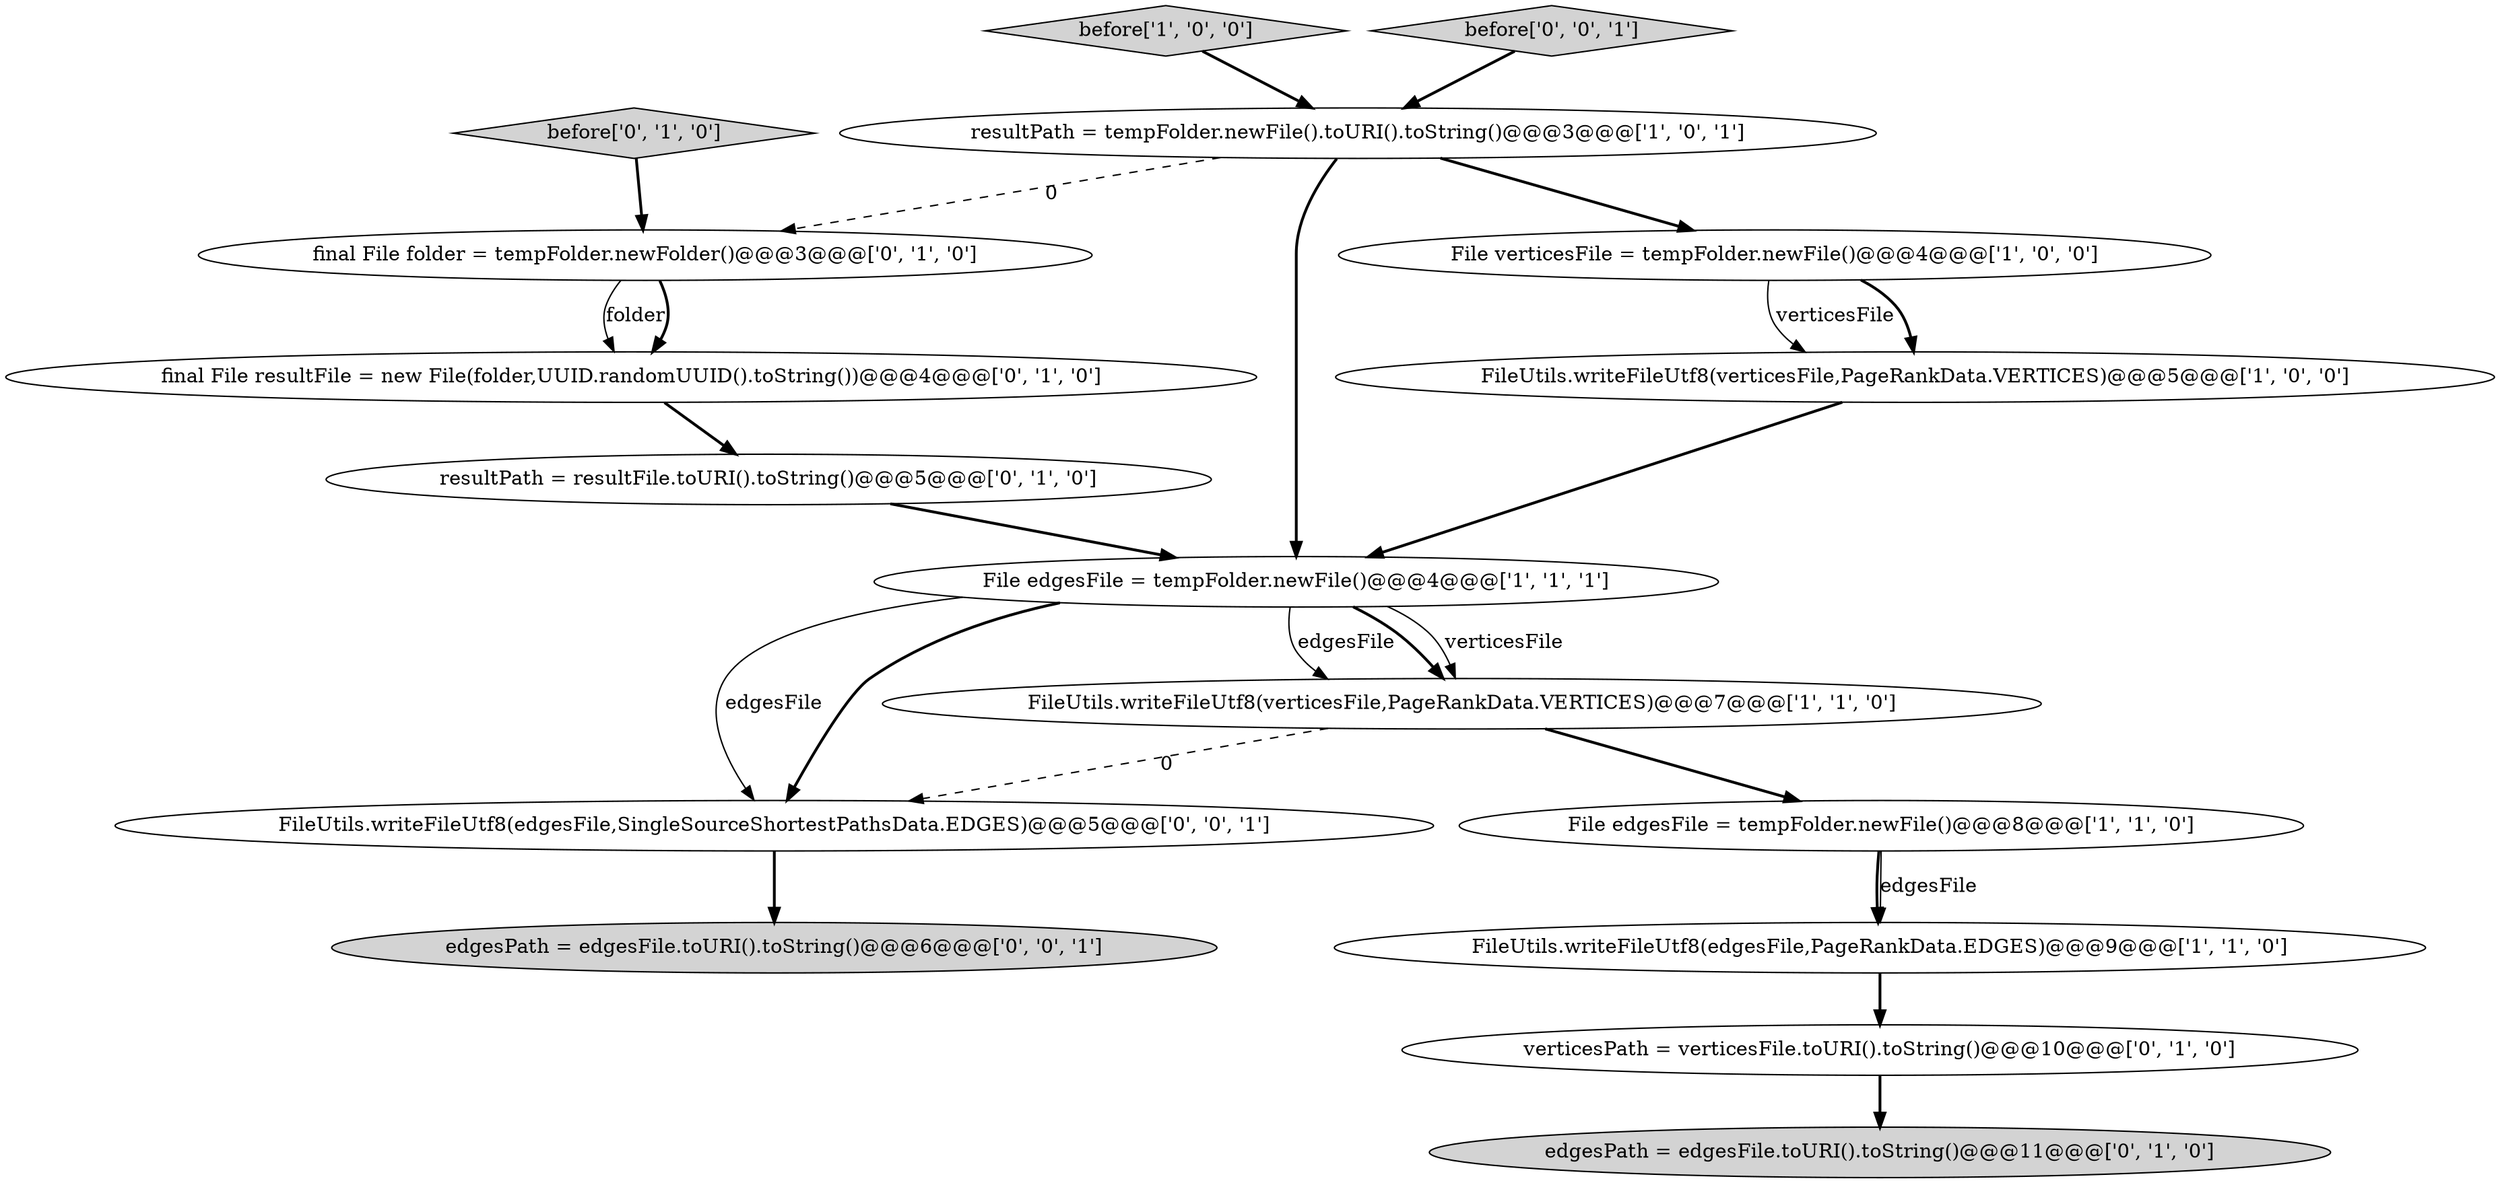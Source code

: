 digraph {
16 [style = filled, label = "edgesPath = edgesFile.toURI().toString()@@@6@@@['0', '0', '1']", fillcolor = lightgray, shape = ellipse image = "AAA0AAABBB3BBB"];
0 [style = filled, label = "resultPath = tempFolder.newFile().toURI().toString()@@@3@@@['1', '0', '1']", fillcolor = white, shape = ellipse image = "AAA0AAABBB1BBB"];
8 [style = filled, label = "edgesPath = edgesFile.toURI().toString()@@@11@@@['0', '1', '0']", fillcolor = lightgray, shape = ellipse image = "AAA0AAABBB2BBB"];
10 [style = filled, label = "verticesPath = verticesFile.toURI().toString()@@@10@@@['0', '1', '0']", fillcolor = white, shape = ellipse image = "AAA0AAABBB2BBB"];
15 [style = filled, label = "FileUtils.writeFileUtf8(edgesFile,SingleSourceShortestPathsData.EDGES)@@@5@@@['0', '0', '1']", fillcolor = white, shape = ellipse image = "AAA0AAABBB3BBB"];
1 [style = filled, label = "File edgesFile = tempFolder.newFile()@@@4@@@['1', '1', '1']", fillcolor = white, shape = ellipse image = "AAA0AAABBB1BBB"];
5 [style = filled, label = "before['1', '0', '0']", fillcolor = lightgray, shape = diamond image = "AAA0AAABBB1BBB"];
3 [style = filled, label = "File edgesFile = tempFolder.newFile()@@@8@@@['1', '1', '0']", fillcolor = white, shape = ellipse image = "AAA0AAABBB1BBB"];
6 [style = filled, label = "FileUtils.writeFileUtf8(edgesFile,PageRankData.EDGES)@@@9@@@['1', '1', '0']", fillcolor = white, shape = ellipse image = "AAA0AAABBB1BBB"];
7 [style = filled, label = "FileUtils.writeFileUtf8(verticesFile,PageRankData.VERTICES)@@@7@@@['1', '1', '0']", fillcolor = white, shape = ellipse image = "AAA0AAABBB1BBB"];
14 [style = filled, label = "before['0', '0', '1']", fillcolor = lightgray, shape = diamond image = "AAA0AAABBB3BBB"];
12 [style = filled, label = "resultPath = resultFile.toURI().toString()@@@5@@@['0', '1', '0']", fillcolor = white, shape = ellipse image = "AAA1AAABBB2BBB"];
2 [style = filled, label = "File verticesFile = tempFolder.newFile()@@@4@@@['1', '0', '0']", fillcolor = white, shape = ellipse image = "AAA0AAABBB1BBB"];
11 [style = filled, label = "final File resultFile = new File(folder,UUID.randomUUID().toString())@@@4@@@['0', '1', '0']", fillcolor = white, shape = ellipse image = "AAA1AAABBB2BBB"];
4 [style = filled, label = "FileUtils.writeFileUtf8(verticesFile,PageRankData.VERTICES)@@@5@@@['1', '0', '0']", fillcolor = white, shape = ellipse image = "AAA0AAABBB1BBB"];
9 [style = filled, label = "before['0', '1', '0']", fillcolor = lightgray, shape = diamond image = "AAA0AAABBB2BBB"];
13 [style = filled, label = "final File folder = tempFolder.newFolder()@@@3@@@['0', '1', '0']", fillcolor = white, shape = ellipse image = "AAA1AAABBB2BBB"];
2->4 [style = solid, label="verticesFile"];
13->11 [style = solid, label="folder"];
2->4 [style = bold, label=""];
11->12 [style = bold, label=""];
7->15 [style = dashed, label="0"];
9->13 [style = bold, label=""];
10->8 [style = bold, label=""];
12->1 [style = bold, label=""];
14->0 [style = bold, label=""];
1->15 [style = solid, label="edgesFile"];
0->1 [style = bold, label=""];
0->13 [style = dashed, label="0"];
4->1 [style = bold, label=""];
3->6 [style = bold, label=""];
6->10 [style = bold, label=""];
7->3 [style = bold, label=""];
5->0 [style = bold, label=""];
13->11 [style = bold, label=""];
1->7 [style = solid, label="edgesFile"];
15->16 [style = bold, label=""];
1->15 [style = bold, label=""];
0->2 [style = bold, label=""];
1->7 [style = bold, label=""];
3->6 [style = solid, label="edgesFile"];
1->7 [style = solid, label="verticesFile"];
}
